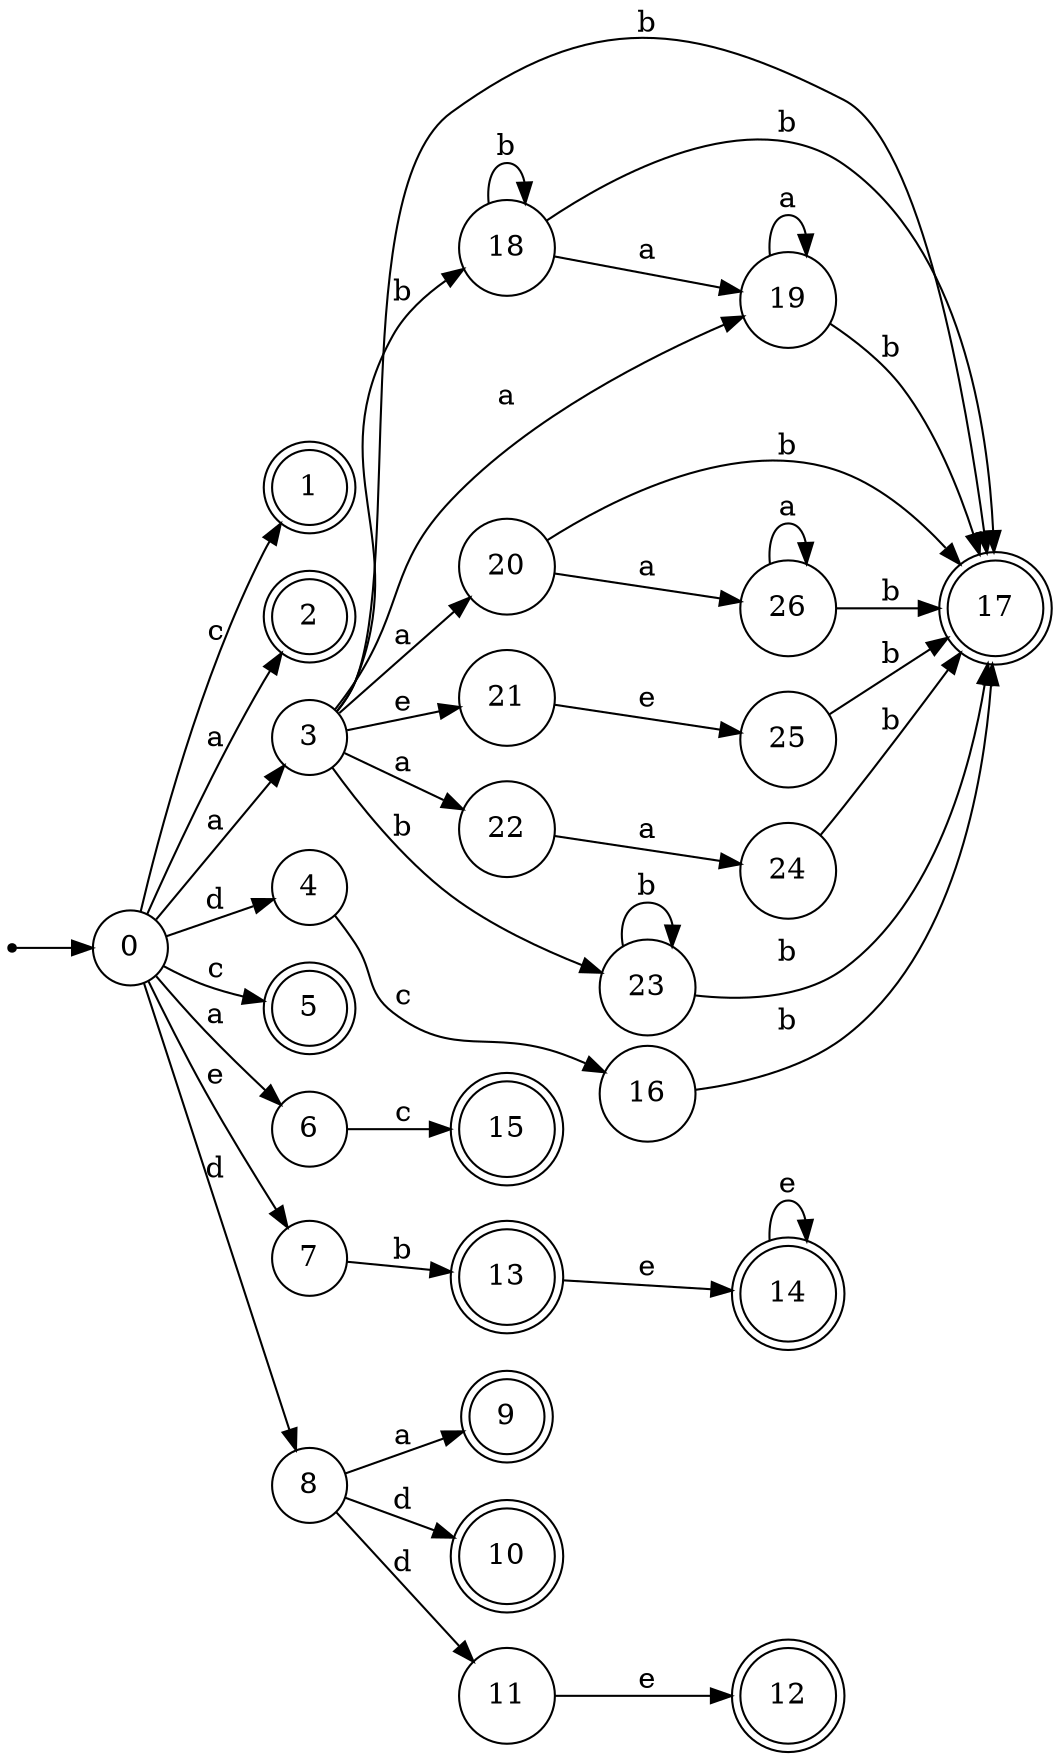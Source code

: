 digraph finite_state_machine {
rankdir=LR;
size="20,20";
node [shape = point]; "dummy0"
node [shape = circle]; "0";
"dummy0" -> "0";
node [shape = doublecircle]; "1";node [shape = doublecircle]; "2";node [shape = circle]; "3";
node [shape = circle]; "4";
node [shape = doublecircle]; "5";node [shape = circle]; "6";
node [shape = circle]; "7";
node [shape = circle]; "8";
node [shape = doublecircle]; "9";node [shape = doublecircle]; "10";node [shape = circle]; "11";
node [shape = doublecircle]; "12";node [shape = doublecircle]; "13";node [shape = doublecircle]; "14";node [shape = doublecircle]; "15";node [shape = circle]; "16";
node [shape = doublecircle]; "17";node [shape = circle]; "18";
node [shape = circle]; "19";
node [shape = circle]; "20";
node [shape = circle]; "21";
node [shape = circle]; "22";
node [shape = circle]; "23";
node [shape = circle]; "24";
node [shape = circle]; "25";
node [shape = circle]; "26";
"0" -> "1" [label = "c"];
 "0" -> "5" [label = "c"];
 "0" -> "2" [label = "a"];
 "0" -> "3" [label = "a"];
 "0" -> "6" [label = "a"];
 "0" -> "8" [label = "d"];
 "0" -> "4" [label = "d"];
 "0" -> "7" [label = "e"];
 "8" -> "9" [label = "a"];
 "8" -> "10" [label = "d"];
 "8" -> "11" [label = "d"];
 "11" -> "12" [label = "e"];
 "7" -> "13" [label = "b"];
 "13" -> "14" [label = "e"];
 "14" -> "14" [label = "e"];
 "6" -> "15" [label = "c"];
 "4" -> "16" [label = "c"];
 "16" -> "17" [label = "b"];
 "3" -> "17" [label = "b"];
 "3" -> "18" [label = "b"];
 "3" -> "23" [label = "b"];
 "3" -> "19" [label = "a"];
 "3" -> "20" [label = "a"];
 "3" -> "22" [label = "a"];
 "3" -> "21" [label = "e"];
 "23" -> "17" [label = "b"];
 "23" -> "23" [label = "b"];
 "22" -> "24" [label = "a"];
 "24" -> "17" [label = "b"];
 "21" -> "25" [label = "e"];
 "25" -> "17" [label = "b"];
 "20" -> "26" [label = "a"];
 "20" -> "17" [label = "b"];
 "26" -> "26" [label = "a"];
 "26" -> "17" [label = "b"];
 "19" -> "19" [label = "a"];
 "19" -> "17" [label = "b"];
 "18" -> "17" [label = "b"];
 "18" -> "18" [label = "b"];
 "18" -> "19" [label = "a"];
 }

